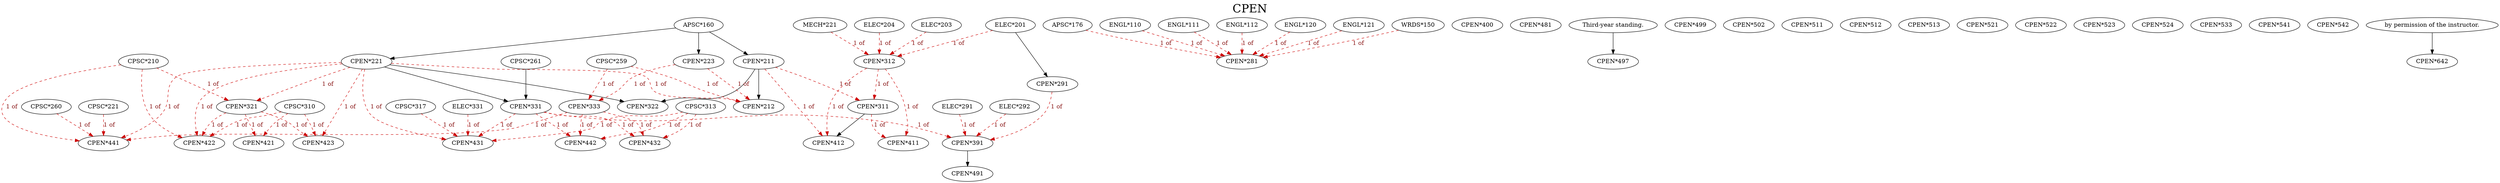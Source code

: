 digraph CPEN {
labelloc = "t";
label = "CPEN"
fontsize = 27;
"APSC*160" -> "CPEN*211" [style=solid]
"CPEN*211" -> "CPEN*212" [style=solid]
"CPEN*221" -> "CPEN*212" [style=dashed] [label="1 of", fontcolor=firebrick4] [color=red3]
"CPEN*223" -> "CPEN*212" [style=dashed] [label="1 of", fontcolor=firebrick4] [color=red3]
"CPSC*259" -> "CPEN*212" [style=dashed] [label="1 of", fontcolor=firebrick4] [color=red3]
"APSC*160" -> "CPEN*221" [style=solid]
"APSC*160" -> "CPEN*223" [style=solid]
"APSC*176" -> "CPEN*281" [style=dashed] [label="1 of", fontcolor=firebrick4] [color=red3]
"ENGL*110" -> "CPEN*281" [style=dashed] [label="1 of", fontcolor=firebrick4] [color=red3]
"ENGL*111" -> "CPEN*281" [style=dashed] [label="1 of", fontcolor=firebrick4] [color=red3]
"ENGL*112" -> "CPEN*281" [style=dashed] [label="1 of", fontcolor=firebrick4] [color=red3]
"ENGL*120" -> "CPEN*281" [style=dashed] [label="1 of", fontcolor=firebrick4] [color=red3]
"ENGL*121" -> "CPEN*281" [style=dashed] [label="1 of", fontcolor=firebrick4] [color=red3]
"WRDS*150" -> "CPEN*281" [style=dashed] [label="1 of", fontcolor=firebrick4] [color=red3]
"ELEC*201" -> "CPEN*291" [style=solid]
"CPEN*211" -> "CPEN*311" [style=dashed] [label="1 of", fontcolor=firebrick4] [color=red3]
"CPEN*312" -> "CPEN*311" [style=dashed] [label="1 of", fontcolor=firebrick4] [color=red3]
"ELEC*201" -> "CPEN*312" [style=dashed] [label="1 of", fontcolor=firebrick4] [color=red3]
"ELEC*204" -> "CPEN*312" [style=dashed] [label="1 of", fontcolor=firebrick4] [color=red3]
"ELEC*203" -> "CPEN*312" [style=dashed] [label="1 of", fontcolor=firebrick4] [color=red3]
"MECH*221" -> "CPEN*312" [style=dashed] [label="1 of", fontcolor=firebrick4] [color=red3]
"CPEN*221" -> "CPEN*321" [style=dashed] [label="1 of", fontcolor=firebrick4] [color=red3]
"CPSC*210" -> "CPEN*321" [style=dashed] [label="1 of", fontcolor=firebrick4] [color=red3]
"CPEN*211" -> "CPEN*322"
"CPEN*221" -> "CPEN*322"
"CPSC*261" -> "CPEN*331" [style=solid]
"CPEN*221" -> "CPEN*331" [style=solid]
"CPSC*259" -> "CPEN*333" [style=dashed] [label="1 of", fontcolor=firebrick4] [color=red3]
"CPEN*223" -> "CPEN*333" [style=dashed] [label="1 of", fontcolor=firebrick4] [color=red3]
"CPEN*291" -> "CPEN*391" [style=dashed] [label="1 of", fontcolor=firebrick4] [color=red3]
"ELEC*291" -> "CPEN*391" [style=dashed] [label="1 of", fontcolor=firebrick4] [color=red3]
"ELEC*292" -> "CPEN*391" [style=dashed] [label="1 of", fontcolor=firebrick4] [color=red3]
"CPEN*331" -> "CPEN*391" [style=dashed] [label="1 of", fontcolor=firebrick4] [color=red3]
"CPEN*400"
"CPEN*311" -> "CPEN*411" [style=dashed] [label="1 of", fontcolor=firebrick4] [color=red3]
"CPEN*312" -> "CPEN*411" [style=dashed] [label="1 of", fontcolor=firebrick4] [color=red3]
"CPEN*311" -> "CPEN*412" [style=solid]
"CPEN*211" -> "CPEN*412" [style=dashed] [label="1 of", fontcolor=firebrick4] [color=red3]
"CPEN*312" -> "CPEN*412" [style=dashed] [label="1 of", fontcolor=firebrick4] [color=red3]
"CPEN*321" -> "CPEN*421" [style=dashed] [label="1 of", fontcolor=firebrick4] [color=red3]
"CPSC*310" -> "CPEN*421" [style=dashed] [label="1 of", fontcolor=firebrick4] [color=red3]
"CPEN*221" -> "CPEN*422" [style=dashed] [label="1 of", fontcolor=firebrick4] [color=red3]
"CPEN*321" -> "CPEN*422" [style=dashed] [label="1 of", fontcolor=firebrick4] [color=red3]
"CPSC*210" -> "CPEN*422" [style=dashed] [label="1 of", fontcolor=firebrick4] [color=red3]
"CPSC*310" -> "CPEN*422" [style=dashed] [label="1 of", fontcolor=firebrick4] [color=red3]
"CPEN*221" -> "CPEN*423" [style=dashed] [label="1 of", fontcolor=firebrick4] [color=red3]
"CPEN*321" -> "CPEN*423" [style=dashed] [label="1 of", fontcolor=firebrick4] [color=red3]
"CPSC*310" -> "CPEN*423" [style=dashed] [label="1 of", fontcolor=firebrick4] [color=red3]
"CPEN*331" -> "CPEN*431" [style=dashed] [label="1 of", fontcolor=firebrick4] [color=red3]
"CPSC*313" -> "CPEN*431" [style=dashed] [label="1 of", fontcolor=firebrick4] [color=red3]
"CPEN*221" -> "CPEN*431" [style=dashed] [label="1 of", fontcolor=firebrick4] [color=red3]
"ELEC*331" -> "CPEN*431" [style=dashed] [label="1 of", fontcolor=firebrick4] [color=red3]
"CPSC*317" -> "CPEN*431" [style=dashed] [label="1 of", fontcolor=firebrick4] [color=red3]
"CPEN*333" -> "CPEN*432" [style=dashed] [label="1 of", fontcolor=firebrick4] [color=red3]
"CPEN*331" -> "CPEN*432" [style=dashed] [label="1 of", fontcolor=firebrick4] [color=red3]
"CPSC*313" -> "CPEN*432" [style=dashed] [label="1 of", fontcolor=firebrick4] [color=red3]
"CPSC*260" -> "CPEN*441" [style=dashed] [label="1 of", fontcolor=firebrick4] [color=red3]
"CPSC*221" -> "CPEN*441" [style=dashed] [label="1 of", fontcolor=firebrick4] [color=red3]
"CPEN*221" -> "CPEN*441" [style=dashed] [label="1 of", fontcolor=firebrick4] [color=red3]
"CPSC*210" -> "CPEN*441" [style=dashed] [label="1 of", fontcolor=firebrick4] [color=red3]
"CPEN*333" -> "CPEN*441" [style=dashed] [label="1 of", fontcolor=firebrick4] [color=red3]
"CPEN*333" -> "CPEN*442" [style=dashed] [label="1 of", fontcolor=firebrick4] [color=red3]
"CPEN*331" -> "CPEN*442" [style=dashed] [label="1 of", fontcolor=firebrick4] [color=red3]
"CPSC*313" -> "CPEN*442" [style=dashed] [label="1 of", fontcolor=firebrick4] [color=red3]
"CPEN*481"
"CPEN*391" -> "CPEN*491" [style=solid]
"Third-year standing." -> "CPEN*497" [style=solid]
"CPEN*499"
"CPEN*502"
"CPEN*511"
"CPEN*512"
"CPEN*513"
"CPEN*521"
"CPEN*522"
"CPEN*523"
"CPEN*524"
"CPEN*533"
"CPEN*541"
"CPEN*542"
"by permission of the instructor." -> "CPEN*642" [style=solid]
}
